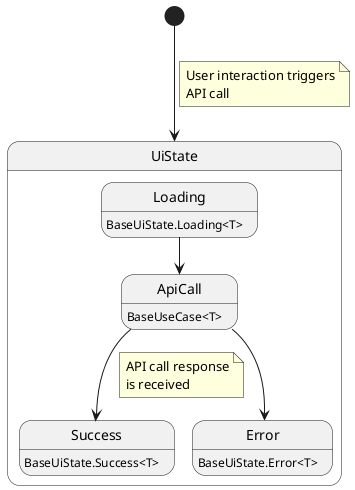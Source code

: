@startuml

[*] --> UiState
state UiState {
note on link
  User interaction triggers
  API call
end note
Loading --> ApiCall
  Loading: BaseUiState.Loading<T>
ApiCall--> Success
ApiCall: BaseUseCase<T>
Success: BaseUiState.Success<T>
note on link
   API call response
   is received
end note
ApiCall --> Error
Error: BaseUiState.Error<T>
}


@enduml